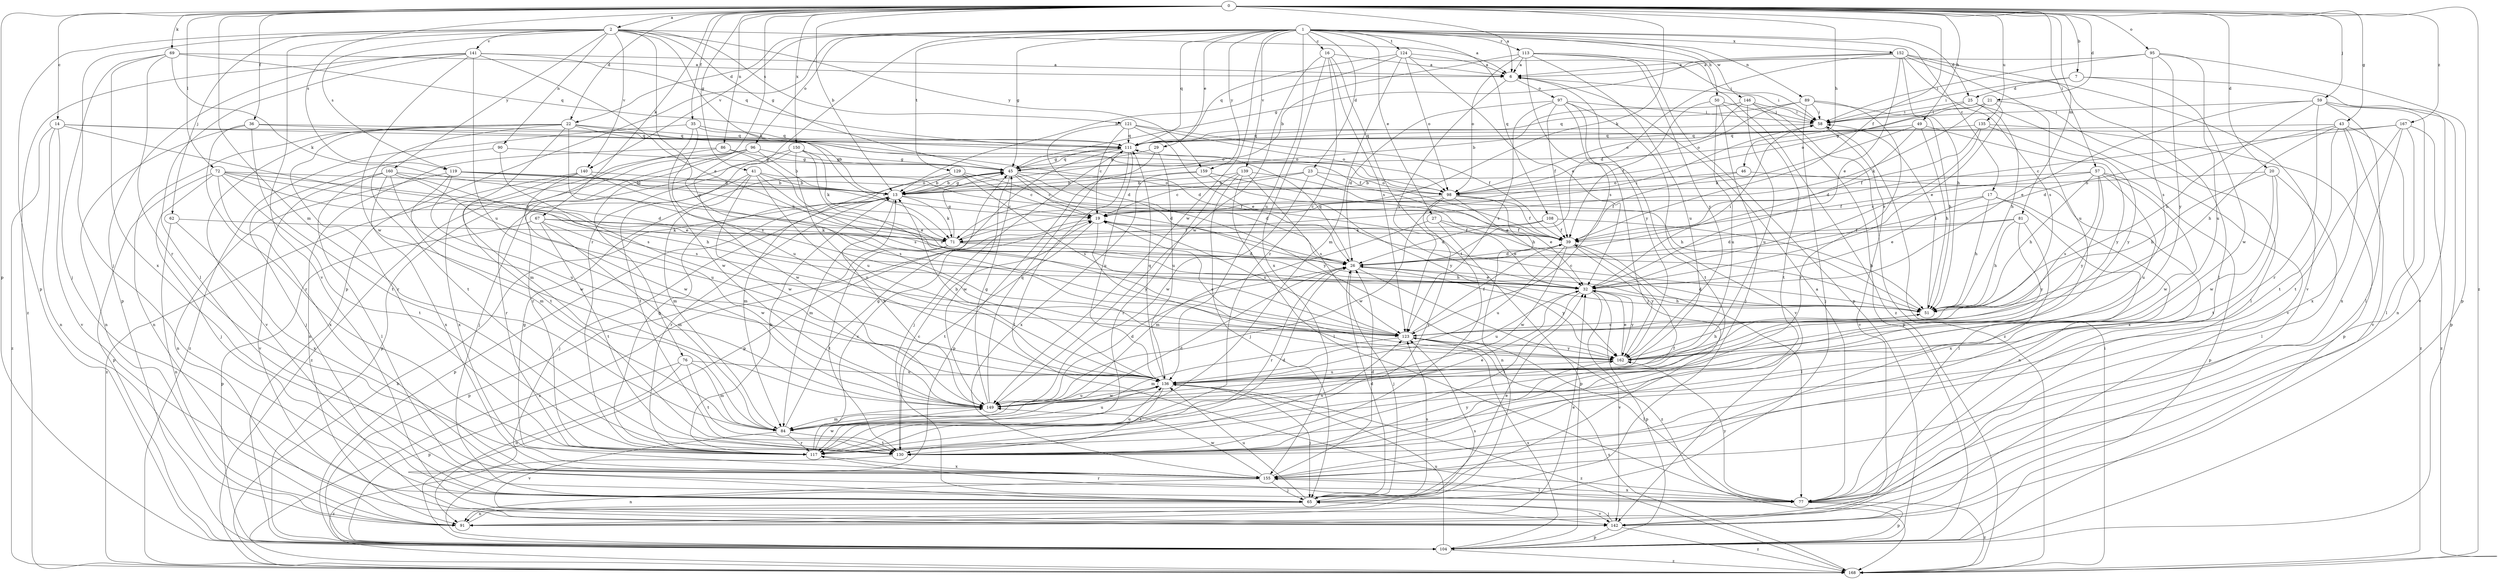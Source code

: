 strict digraph  {
0;
1;
2;
6;
7;
13;
14;
16;
17;
19;
20;
21;
22;
23;
25;
26;
27;
29;
32;
35;
36;
39;
41;
43;
45;
46;
49;
50;
51;
57;
58;
59;
62;
65;
67;
69;
71;
72;
76;
77;
81;
84;
86;
89;
90;
91;
95;
96;
97;
98;
104;
108;
111;
113;
117;
119;
121;
123;
124;
129;
130;
135;
136;
139;
140;
141;
142;
146;
149;
150;
152;
155;
159;
160;
162;
167;
168;
0 -> 2  [label=a];
0 -> 6  [label=a];
0 -> 7  [label=b];
0 -> 13  [label=b];
0 -> 14  [label=c];
0 -> 20  [label=d];
0 -> 21  [label=d];
0 -> 22  [label=d];
0 -> 35  [label=f];
0 -> 36  [label=f];
0 -> 39  [label=f];
0 -> 41  [label=g];
0 -> 43  [label=g];
0 -> 46  [label=h];
0 -> 49  [label=h];
0 -> 57  [label=i];
0 -> 59  [label=j];
0 -> 67  [label=k];
0 -> 69  [label=k];
0 -> 71  [label=k];
0 -> 72  [label=l];
0 -> 76  [label=l];
0 -> 81  [label=m];
0 -> 84  [label=m];
0 -> 86  [label=n];
0 -> 95  [label=o];
0 -> 104  [label=p];
0 -> 119  [label=s];
0 -> 135  [label=u];
0 -> 150  [label=x];
0 -> 167  [label=z];
0 -> 168  [label=z];
1 -> 16  [label=c];
1 -> 17  [label=c];
1 -> 22  [label=d];
1 -> 23  [label=d];
1 -> 25  [label=d];
1 -> 27  [label=e];
1 -> 29  [label=e];
1 -> 45  [label=g];
1 -> 50  [label=h];
1 -> 89  [label=n];
1 -> 96  [label=o];
1 -> 104  [label=p];
1 -> 108  [label=q];
1 -> 111  [label=q];
1 -> 113  [label=r];
1 -> 117  [label=r];
1 -> 124  [label=t];
1 -> 129  [label=t];
1 -> 136  [label=u];
1 -> 139  [label=v];
1 -> 140  [label=v];
1 -> 146  [label=w];
1 -> 149  [label=w];
1 -> 152  [label=x];
1 -> 159  [label=y];
2 -> 6  [label=a];
2 -> 45  [label=g];
2 -> 62  [label=j];
2 -> 65  [label=j];
2 -> 71  [label=k];
2 -> 90  [label=n];
2 -> 104  [label=p];
2 -> 119  [label=s];
2 -> 121  [label=s];
2 -> 140  [label=v];
2 -> 141  [label=v];
2 -> 142  [label=v];
2 -> 159  [label=y];
2 -> 160  [label=y];
2 -> 162  [label=y];
6 -> 58  [label=i];
6 -> 97  [label=o];
6 -> 123  [label=s];
6 -> 162  [label=y];
7 -> 25  [label=d];
7 -> 58  [label=i];
7 -> 142  [label=v];
7 -> 149  [label=w];
13 -> 19  [label=c];
13 -> 45  [label=g];
13 -> 65  [label=j];
13 -> 71  [label=k];
13 -> 84  [label=m];
13 -> 104  [label=p];
13 -> 117  [label=r];
14 -> 32  [label=e];
14 -> 91  [label=n];
14 -> 98  [label=o];
14 -> 111  [label=q];
14 -> 142  [label=v];
14 -> 168  [label=z];
16 -> 6  [label=a];
16 -> 117  [label=r];
16 -> 123  [label=s];
16 -> 130  [label=t];
16 -> 149  [label=w];
16 -> 155  [label=x];
17 -> 19  [label=c];
17 -> 32  [label=e];
17 -> 51  [label=h];
17 -> 77  [label=l];
17 -> 91  [label=n];
19 -> 39  [label=f];
19 -> 123  [label=s];
19 -> 130  [label=t];
19 -> 162  [label=y];
19 -> 168  [label=z];
20 -> 51  [label=h];
20 -> 77  [label=l];
20 -> 98  [label=o];
20 -> 130  [label=t];
20 -> 149  [label=w];
21 -> 32  [label=e];
21 -> 45  [label=g];
21 -> 58  [label=i];
21 -> 71  [label=k];
21 -> 77  [label=l];
22 -> 13  [label=b];
22 -> 84  [label=m];
22 -> 91  [label=n];
22 -> 98  [label=o];
22 -> 111  [label=q];
22 -> 117  [label=r];
22 -> 123  [label=s];
22 -> 130  [label=t];
22 -> 142  [label=v];
23 -> 13  [label=b];
23 -> 19  [label=c];
23 -> 32  [label=e];
23 -> 98  [label=o];
23 -> 149  [label=w];
25 -> 51  [label=h];
25 -> 58  [label=i];
25 -> 98  [label=o];
25 -> 142  [label=v];
26 -> 32  [label=e];
26 -> 65  [label=j];
26 -> 111  [label=q];
26 -> 117  [label=r];
26 -> 162  [label=y];
26 -> 168  [label=z];
27 -> 32  [label=e];
27 -> 39  [label=f];
27 -> 84  [label=m];
27 -> 104  [label=p];
29 -> 45  [label=g];
29 -> 104  [label=p];
29 -> 136  [label=u];
32 -> 51  [label=h];
32 -> 58  [label=i];
32 -> 104  [label=p];
32 -> 130  [label=t];
32 -> 136  [label=u];
32 -> 142  [label=v];
32 -> 162  [label=y];
35 -> 26  [label=d];
35 -> 111  [label=q];
35 -> 136  [label=u];
35 -> 149  [label=w];
35 -> 168  [label=z];
36 -> 39  [label=f];
36 -> 91  [label=n];
36 -> 111  [label=q];
36 -> 117  [label=r];
36 -> 130  [label=t];
39 -> 26  [label=d];
39 -> 77  [label=l];
39 -> 136  [label=u];
39 -> 149  [label=w];
39 -> 162  [label=y];
41 -> 13  [label=b];
41 -> 32  [label=e];
41 -> 39  [label=f];
41 -> 84  [label=m];
41 -> 117  [label=r];
41 -> 136  [label=u];
41 -> 149  [label=w];
43 -> 26  [label=d];
43 -> 51  [label=h];
43 -> 111  [label=q];
43 -> 130  [label=t];
43 -> 142  [label=v];
43 -> 155  [label=x];
43 -> 168  [label=z];
45 -> 13  [label=b];
45 -> 19  [label=c];
45 -> 26  [label=d];
45 -> 98  [label=o];
45 -> 111  [label=q];
45 -> 149  [label=w];
45 -> 162  [label=y];
46 -> 39  [label=f];
46 -> 98  [label=o];
46 -> 155  [label=x];
49 -> 26  [label=d];
49 -> 51  [label=h];
49 -> 71  [label=k];
49 -> 111  [label=q];
49 -> 162  [label=y];
50 -> 39  [label=f];
50 -> 58  [label=i];
50 -> 65  [label=j];
50 -> 130  [label=t];
50 -> 136  [label=u];
51 -> 19  [label=c];
51 -> 26  [label=d];
51 -> 58  [label=i];
51 -> 123  [label=s];
57 -> 13  [label=b];
57 -> 39  [label=f];
57 -> 51  [label=h];
57 -> 104  [label=p];
57 -> 123  [label=s];
57 -> 136  [label=u];
57 -> 149  [label=w];
57 -> 162  [label=y];
58 -> 111  [label=q];
58 -> 142  [label=v];
59 -> 32  [label=e];
59 -> 51  [label=h];
59 -> 58  [label=i];
59 -> 77  [label=l];
59 -> 91  [label=n];
59 -> 104  [label=p];
59 -> 117  [label=r];
62 -> 71  [label=k];
62 -> 91  [label=n];
62 -> 155  [label=x];
65 -> 26  [label=d];
65 -> 32  [label=e];
65 -> 91  [label=n];
65 -> 123  [label=s];
65 -> 136  [label=u];
65 -> 142  [label=v];
67 -> 39  [label=f];
67 -> 71  [label=k];
67 -> 84  [label=m];
67 -> 104  [label=p];
67 -> 130  [label=t];
67 -> 149  [label=w];
69 -> 6  [label=a];
69 -> 65  [label=j];
69 -> 71  [label=k];
69 -> 111  [label=q];
69 -> 117  [label=r];
69 -> 155  [label=x];
71 -> 26  [label=d];
71 -> 45  [label=g];
71 -> 51  [label=h];
71 -> 58  [label=i];
71 -> 104  [label=p];
71 -> 130  [label=t];
72 -> 13  [label=b];
72 -> 26  [label=d];
72 -> 32  [label=e];
72 -> 51  [label=h];
72 -> 65  [label=j];
72 -> 104  [label=p];
72 -> 130  [label=t];
72 -> 155  [label=x];
76 -> 84  [label=m];
76 -> 91  [label=n];
76 -> 104  [label=p];
76 -> 130  [label=t];
76 -> 136  [label=u];
77 -> 6  [label=a];
77 -> 104  [label=p];
77 -> 117  [label=r];
77 -> 155  [label=x];
77 -> 162  [label=y];
77 -> 168  [label=z];
81 -> 26  [label=d];
81 -> 39  [label=f];
81 -> 51  [label=h];
81 -> 155  [label=x];
81 -> 162  [label=y];
84 -> 26  [label=d];
84 -> 32  [label=e];
84 -> 45  [label=g];
84 -> 117  [label=r];
84 -> 130  [label=t];
84 -> 136  [label=u];
84 -> 142  [label=v];
86 -> 45  [label=g];
86 -> 91  [label=n];
86 -> 123  [label=s];
86 -> 130  [label=t];
89 -> 51  [label=h];
89 -> 58  [label=i];
89 -> 65  [label=j];
89 -> 98  [label=o];
89 -> 111  [label=q];
89 -> 117  [label=r];
90 -> 45  [label=g];
90 -> 65  [label=j];
90 -> 123  [label=s];
91 -> 32  [label=e];
91 -> 123  [label=s];
95 -> 6  [label=a];
95 -> 58  [label=i];
95 -> 104  [label=p];
95 -> 123  [label=s];
95 -> 136  [label=u];
95 -> 162  [label=y];
96 -> 13  [label=b];
96 -> 45  [label=g];
96 -> 65  [label=j];
96 -> 104  [label=p];
96 -> 149  [label=w];
96 -> 168  [label=z];
97 -> 26  [label=d];
97 -> 39  [label=f];
97 -> 58  [label=i];
97 -> 65  [label=j];
97 -> 123  [label=s];
97 -> 130  [label=t];
97 -> 142  [label=v];
98 -> 19  [label=c];
98 -> 32  [label=e];
98 -> 39  [label=f];
98 -> 91  [label=n];
98 -> 117  [label=r];
98 -> 149  [label=w];
104 -> 123  [label=s];
104 -> 136  [label=u];
104 -> 168  [label=z];
108 -> 26  [label=d];
108 -> 39  [label=f];
108 -> 51  [label=h];
108 -> 71  [label=k];
111 -> 45  [label=g];
111 -> 65  [label=j];
111 -> 77  [label=l];
111 -> 104  [label=p];
111 -> 136  [label=u];
113 -> 6  [label=a];
113 -> 13  [label=b];
113 -> 98  [label=o];
113 -> 104  [label=p];
113 -> 123  [label=s];
113 -> 136  [label=u];
113 -> 162  [label=y];
113 -> 168  [label=z];
117 -> 13  [label=b];
117 -> 19  [label=c];
117 -> 26  [label=d];
117 -> 39  [label=f];
117 -> 45  [label=g];
117 -> 136  [label=u];
117 -> 149  [label=w];
117 -> 155  [label=x];
119 -> 13  [label=b];
119 -> 19  [label=c];
119 -> 71  [label=k];
119 -> 84  [label=m];
119 -> 91  [label=n];
119 -> 136  [label=u];
121 -> 19  [label=c];
121 -> 26  [label=d];
121 -> 32  [label=e];
121 -> 39  [label=f];
121 -> 98  [label=o];
121 -> 111  [label=q];
123 -> 39  [label=f];
123 -> 77  [label=l];
123 -> 84  [label=m];
123 -> 162  [label=y];
124 -> 6  [label=a];
124 -> 13  [label=b];
124 -> 32  [label=e];
124 -> 58  [label=i];
124 -> 84  [label=m];
124 -> 98  [label=o];
124 -> 111  [label=q];
129 -> 13  [label=b];
129 -> 19  [label=c];
129 -> 26  [label=d];
129 -> 84  [label=m];
129 -> 123  [label=s];
130 -> 19  [label=c];
130 -> 123  [label=s];
130 -> 162  [label=y];
130 -> 168  [label=z];
135 -> 32  [label=e];
135 -> 39  [label=f];
135 -> 104  [label=p];
135 -> 111  [label=q];
135 -> 162  [label=y];
136 -> 13  [label=b];
136 -> 65  [label=j];
136 -> 111  [label=q];
136 -> 130  [label=t];
136 -> 149  [label=w];
136 -> 168  [label=z];
139 -> 13  [label=b];
139 -> 51  [label=h];
139 -> 65  [label=j];
139 -> 77  [label=l];
139 -> 117  [label=r];
139 -> 123  [label=s];
140 -> 13  [label=b];
140 -> 123  [label=s];
140 -> 149  [label=w];
140 -> 155  [label=x];
140 -> 168  [label=z];
141 -> 6  [label=a];
141 -> 32  [label=e];
141 -> 77  [label=l];
141 -> 104  [label=p];
141 -> 111  [label=q];
141 -> 136  [label=u];
141 -> 149  [label=w];
141 -> 168  [label=z];
142 -> 65  [label=j];
142 -> 104  [label=p];
142 -> 168  [label=z];
146 -> 13  [label=b];
146 -> 58  [label=i];
146 -> 98  [label=o];
146 -> 104  [label=p];
146 -> 136  [label=u];
146 -> 168  [label=z];
149 -> 13  [label=b];
149 -> 26  [label=d];
149 -> 45  [label=g];
149 -> 84  [label=m];
149 -> 111  [label=q];
149 -> 136  [label=u];
150 -> 45  [label=g];
150 -> 71  [label=k];
150 -> 117  [label=r];
150 -> 123  [label=s];
150 -> 130  [label=t];
150 -> 136  [label=u];
152 -> 6  [label=a];
152 -> 26  [label=d];
152 -> 32  [label=e];
152 -> 45  [label=g];
152 -> 51  [label=h];
152 -> 77  [label=l];
152 -> 123  [label=s];
152 -> 136  [label=u];
152 -> 142  [label=v];
155 -> 26  [label=d];
155 -> 45  [label=g];
155 -> 65  [label=j];
155 -> 77  [label=l];
155 -> 91  [label=n];
155 -> 149  [label=w];
159 -> 13  [label=b];
159 -> 51  [label=h];
159 -> 155  [label=x];
159 -> 162  [label=y];
160 -> 77  [label=l];
160 -> 98  [label=o];
160 -> 123  [label=s];
160 -> 136  [label=u];
160 -> 142  [label=v];
160 -> 149  [label=w];
160 -> 155  [label=x];
162 -> 19  [label=c];
162 -> 32  [label=e];
162 -> 51  [label=h];
162 -> 136  [label=u];
167 -> 19  [label=c];
167 -> 77  [label=l];
167 -> 111  [label=q];
167 -> 130  [label=t];
167 -> 155  [label=x];
167 -> 168  [label=z];
168 -> 13  [label=b];
168 -> 58  [label=i];
168 -> 123  [label=s];
}
